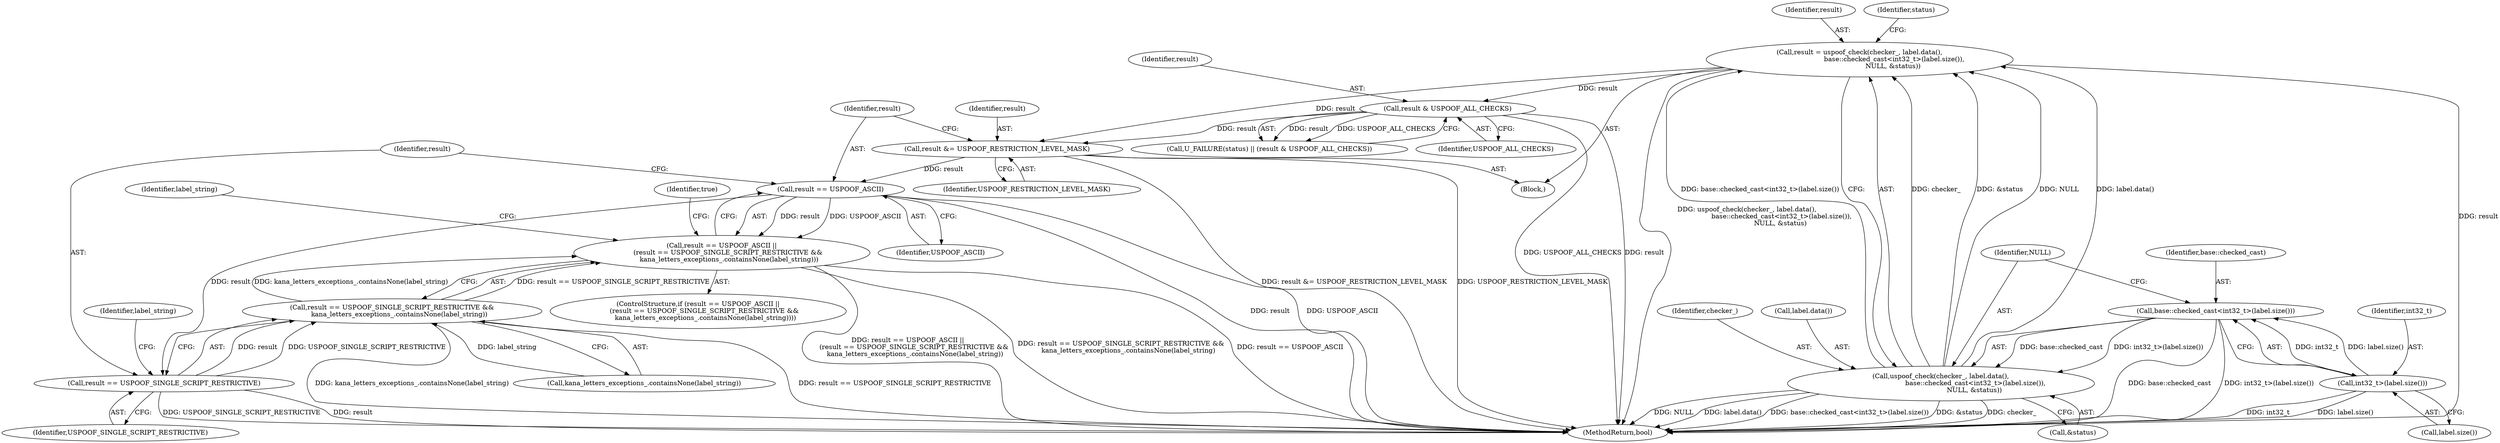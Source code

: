 digraph "1_Chrome_08cb718ba7c3961c1006176c9faba0a5841ec792@del" {
"1000141" [label="(Call,result == USPOOF_ASCII)"];
"1000136" [label="(Call,result &= USPOOF_RESTRICTION_LEVEL_MASK)"];
"1000125" [label="(Call,result & USPOOF_ALL_CHECKS)"];
"1000108" [label="(Call,result = uspoof_check(checker_, label.data(),\n                                 base::checked_cast<int32_t>(label.size()),\n                                NULL, &status))"];
"1000110" [label="(Call,uspoof_check(checker_, label.data(),\n                                 base::checked_cast<int32_t>(label.size()),\n                                NULL, &status))"];
"1000113" [label="(Call,base::checked_cast<int32_t>(label.size()))"];
"1000115" [label="(Call,int32_t>(label.size()))"];
"1000140" [label="(Call,result == USPOOF_ASCII ||\n      (result == USPOOF_SINGLE_SCRIPT_RESTRICTIVE &&\n       kana_letters_exceptions_.containsNone(label_string)))"];
"1000145" [label="(Call,result == USPOOF_SINGLE_SCRIPT_RESTRICTIVE)"];
"1000144" [label="(Call,result == USPOOF_SINGLE_SCRIPT_RESTRICTIVE &&\n       kana_letters_exceptions_.containsNone(label_string))"];
"1000111" [label="(Identifier,checker_)"];
"1000149" [label="(Identifier,label_string)"];
"1000145" [label="(Call,result == USPOOF_SINGLE_SCRIPT_RESTRICTIVE)"];
"1000110" [label="(Call,uspoof_check(checker_, label.data(),\n                                 base::checked_cast<int32_t>(label.size()),\n                                NULL, &status))"];
"1000109" [label="(Identifier,result)"];
"1000112" [label="(Call,label.data())"];
"1000115" [label="(Call,int32_t>(label.size()))"];
"1000138" [label="(Identifier,USPOOF_RESTRICTION_LEVEL_MASK)"];
"1000124" [label="(Identifier,status)"];
"1000119" [label="(Call,&status)"];
"1000114" [label="(Identifier,base::checked_cast)"];
"1000144" [label="(Call,result == USPOOF_SINGLE_SCRIPT_RESTRICTIVE &&\n       kana_letters_exceptions_.containsNone(label_string))"];
"1000125" [label="(Call,result & USPOOF_ALL_CHECKS)"];
"1000122" [label="(Call,U_FAILURE(status) || (result & USPOOF_ALL_CHECKS))"];
"1000140" [label="(Call,result == USPOOF_ASCII ||\n      (result == USPOOF_SINGLE_SCRIPT_RESTRICTIVE &&\n       kana_letters_exceptions_.containsNone(label_string)))"];
"1000108" [label="(Call,result = uspoof_check(checker_, label.data(),\n                                 base::checked_cast<int32_t>(label.size()),\n                                NULL, &status))"];
"1000151" [label="(Identifier,true)"];
"1000184" [label="(MethodReturn,bool)"];
"1000136" [label="(Call,result &= USPOOF_RESTRICTION_LEVEL_MASK)"];
"1000147" [label="(Identifier,USPOOF_SINGLE_SCRIPT_RESTRICTIVE)"];
"1000137" [label="(Identifier,result)"];
"1000102" [label="(Block,)"];
"1000116" [label="(Identifier,int32_t)"];
"1000141" [label="(Call,result == USPOOF_ASCII)"];
"1000142" [label="(Identifier,result)"];
"1000154" [label="(Identifier,label_string)"];
"1000118" [label="(Identifier,NULL)"];
"1000127" [label="(Identifier,USPOOF_ALL_CHECKS)"];
"1000139" [label="(ControlStructure,if (result == USPOOF_ASCII ||\n      (result == USPOOF_SINGLE_SCRIPT_RESTRICTIVE &&\n       kana_letters_exceptions_.containsNone(label_string))))"];
"1000148" [label="(Call,kana_letters_exceptions_.containsNone(label_string))"];
"1000126" [label="(Identifier,result)"];
"1000113" [label="(Call,base::checked_cast<int32_t>(label.size()))"];
"1000146" [label="(Identifier,result)"];
"1000143" [label="(Identifier,USPOOF_ASCII)"];
"1000117" [label="(Call,label.size())"];
"1000141" -> "1000140"  [label="AST: "];
"1000141" -> "1000143"  [label="CFG: "];
"1000142" -> "1000141"  [label="AST: "];
"1000143" -> "1000141"  [label="AST: "];
"1000146" -> "1000141"  [label="CFG: "];
"1000140" -> "1000141"  [label="CFG: "];
"1000141" -> "1000184"  [label="DDG: result"];
"1000141" -> "1000184"  [label="DDG: USPOOF_ASCII"];
"1000141" -> "1000140"  [label="DDG: result"];
"1000141" -> "1000140"  [label="DDG: USPOOF_ASCII"];
"1000136" -> "1000141"  [label="DDG: result"];
"1000141" -> "1000145"  [label="DDG: result"];
"1000136" -> "1000102"  [label="AST: "];
"1000136" -> "1000138"  [label="CFG: "];
"1000137" -> "1000136"  [label="AST: "];
"1000138" -> "1000136"  [label="AST: "];
"1000142" -> "1000136"  [label="CFG: "];
"1000136" -> "1000184"  [label="DDG: USPOOF_RESTRICTION_LEVEL_MASK"];
"1000136" -> "1000184"  [label="DDG: result &= USPOOF_RESTRICTION_LEVEL_MASK"];
"1000125" -> "1000136"  [label="DDG: result"];
"1000108" -> "1000136"  [label="DDG: result"];
"1000125" -> "1000122"  [label="AST: "];
"1000125" -> "1000127"  [label="CFG: "];
"1000126" -> "1000125"  [label="AST: "];
"1000127" -> "1000125"  [label="AST: "];
"1000122" -> "1000125"  [label="CFG: "];
"1000125" -> "1000184"  [label="DDG: result"];
"1000125" -> "1000184"  [label="DDG: USPOOF_ALL_CHECKS"];
"1000125" -> "1000122"  [label="DDG: result"];
"1000125" -> "1000122"  [label="DDG: USPOOF_ALL_CHECKS"];
"1000108" -> "1000125"  [label="DDG: result"];
"1000108" -> "1000102"  [label="AST: "];
"1000108" -> "1000110"  [label="CFG: "];
"1000109" -> "1000108"  [label="AST: "];
"1000110" -> "1000108"  [label="AST: "];
"1000124" -> "1000108"  [label="CFG: "];
"1000108" -> "1000184"  [label="DDG: uspoof_check(checker_, label.data(),\n                                 base::checked_cast<int32_t>(label.size()),\n                                NULL, &status)"];
"1000108" -> "1000184"  [label="DDG: result"];
"1000110" -> "1000108"  [label="DDG: checker_"];
"1000110" -> "1000108"  [label="DDG: &status"];
"1000110" -> "1000108"  [label="DDG: NULL"];
"1000110" -> "1000108"  [label="DDG: label.data()"];
"1000110" -> "1000108"  [label="DDG: base::checked_cast<int32_t>(label.size())"];
"1000110" -> "1000119"  [label="CFG: "];
"1000111" -> "1000110"  [label="AST: "];
"1000112" -> "1000110"  [label="AST: "];
"1000113" -> "1000110"  [label="AST: "];
"1000118" -> "1000110"  [label="AST: "];
"1000119" -> "1000110"  [label="AST: "];
"1000110" -> "1000184"  [label="DDG: NULL"];
"1000110" -> "1000184"  [label="DDG: &status"];
"1000110" -> "1000184"  [label="DDG: label.data()"];
"1000110" -> "1000184"  [label="DDG: base::checked_cast<int32_t>(label.size())"];
"1000110" -> "1000184"  [label="DDG: checker_"];
"1000113" -> "1000110"  [label="DDG: base::checked_cast"];
"1000113" -> "1000110"  [label="DDG: int32_t>(label.size())"];
"1000113" -> "1000115"  [label="CFG: "];
"1000114" -> "1000113"  [label="AST: "];
"1000115" -> "1000113"  [label="AST: "];
"1000118" -> "1000113"  [label="CFG: "];
"1000113" -> "1000184"  [label="DDG: base::checked_cast"];
"1000113" -> "1000184"  [label="DDG: int32_t>(label.size())"];
"1000115" -> "1000113"  [label="DDG: int32_t"];
"1000115" -> "1000113"  [label="DDG: label.size()"];
"1000115" -> "1000117"  [label="CFG: "];
"1000116" -> "1000115"  [label="AST: "];
"1000117" -> "1000115"  [label="AST: "];
"1000115" -> "1000184"  [label="DDG: label.size()"];
"1000115" -> "1000184"  [label="DDG: int32_t"];
"1000140" -> "1000139"  [label="AST: "];
"1000140" -> "1000144"  [label="CFG: "];
"1000144" -> "1000140"  [label="AST: "];
"1000151" -> "1000140"  [label="CFG: "];
"1000154" -> "1000140"  [label="CFG: "];
"1000140" -> "1000184"  [label="DDG: result == USPOOF_ASCII"];
"1000140" -> "1000184"  [label="DDG: result == USPOOF_ASCII ||\n      (result == USPOOF_SINGLE_SCRIPT_RESTRICTIVE &&\n       kana_letters_exceptions_.containsNone(label_string))"];
"1000140" -> "1000184"  [label="DDG: result == USPOOF_SINGLE_SCRIPT_RESTRICTIVE &&\n       kana_letters_exceptions_.containsNone(label_string)"];
"1000144" -> "1000140"  [label="DDG: result == USPOOF_SINGLE_SCRIPT_RESTRICTIVE"];
"1000144" -> "1000140"  [label="DDG: kana_letters_exceptions_.containsNone(label_string)"];
"1000145" -> "1000144"  [label="AST: "];
"1000145" -> "1000147"  [label="CFG: "];
"1000146" -> "1000145"  [label="AST: "];
"1000147" -> "1000145"  [label="AST: "];
"1000149" -> "1000145"  [label="CFG: "];
"1000144" -> "1000145"  [label="CFG: "];
"1000145" -> "1000184"  [label="DDG: result"];
"1000145" -> "1000184"  [label="DDG: USPOOF_SINGLE_SCRIPT_RESTRICTIVE"];
"1000145" -> "1000144"  [label="DDG: result"];
"1000145" -> "1000144"  [label="DDG: USPOOF_SINGLE_SCRIPT_RESTRICTIVE"];
"1000144" -> "1000148"  [label="CFG: "];
"1000148" -> "1000144"  [label="AST: "];
"1000144" -> "1000184"  [label="DDG: kana_letters_exceptions_.containsNone(label_string)"];
"1000144" -> "1000184"  [label="DDG: result == USPOOF_SINGLE_SCRIPT_RESTRICTIVE"];
"1000148" -> "1000144"  [label="DDG: label_string"];
}

